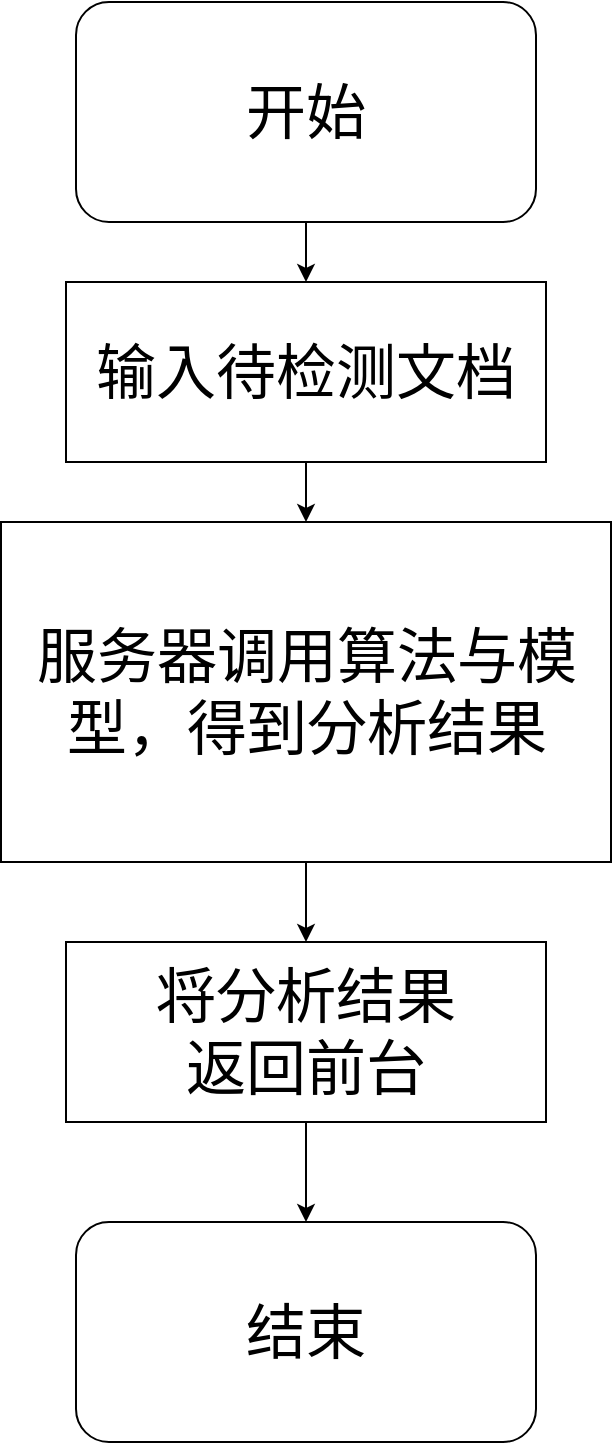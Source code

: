 <mxfile version="14.6.1" type="github">
  <diagram id="pW0wESfbeyjECwN5Dejr" name="Page-1">
    <mxGraphModel dx="1673" dy="896" grid="1" gridSize="10" guides="1" tooltips="1" connect="1" arrows="1" fold="1" page="1" pageScale="1" pageWidth="2339" pageHeight="3300" math="0" shadow="0">
      <root>
        <mxCell id="0" />
        <mxCell id="1" parent="0" />
        <mxCell id="c25PwSP02AAytldhQlsb-1" value="&lt;font style=&quot;font-size: 30px&quot;&gt;开始&lt;/font&gt;" style="rounded=1;whiteSpace=wrap;html=1;" vertex="1" parent="1">
          <mxGeometry x="680" y="550" width="230" height="110" as="geometry" />
        </mxCell>
        <mxCell id="c25PwSP02AAytldhQlsb-2" value="&lt;span style=&quot;font-size: 30px&quot;&gt;输入待检测文档&lt;/span&gt;" style="rounded=0;whiteSpace=wrap;html=1;" vertex="1" parent="1">
          <mxGeometry x="675" y="690" width="240" height="90" as="geometry" />
        </mxCell>
        <mxCell id="c25PwSP02AAytldhQlsb-3" value="&lt;font style=&quot;font-size: 30px&quot;&gt;结束&lt;/font&gt;" style="rounded=1;whiteSpace=wrap;html=1;" vertex="1" parent="1">
          <mxGeometry x="680" y="1160" width="230" height="110" as="geometry" />
        </mxCell>
        <mxCell id="c25PwSP02AAytldhQlsb-4" value="" style="endArrow=classic;html=1;exitX=0.5;exitY=1;exitDx=0;exitDy=0;" edge="1" parent="1" source="c25PwSP02AAytldhQlsb-1" target="c25PwSP02AAytldhQlsb-2">
          <mxGeometry width="50" height="50" relative="1" as="geometry">
            <mxPoint x="490" y="700" as="sourcePoint" />
            <mxPoint x="540" y="650" as="targetPoint" />
          </mxGeometry>
        </mxCell>
        <mxCell id="c25PwSP02AAytldhQlsb-5" value="&lt;span style=&quot;font-size: 30px&quot;&gt;服务器调用算法与模型，得到分析结果&lt;/span&gt;" style="rounded=0;whiteSpace=wrap;html=1;" vertex="1" parent="1">
          <mxGeometry x="642.5" y="810" width="305" height="170" as="geometry" />
        </mxCell>
        <mxCell id="c25PwSP02AAytldhQlsb-6" value="&lt;span style=&quot;font-size: 30px&quot;&gt;将分析结果&lt;br&gt;返回前台&lt;/span&gt;" style="rounded=0;whiteSpace=wrap;html=1;" vertex="1" parent="1">
          <mxGeometry x="675" y="1020" width="240" height="90" as="geometry" />
        </mxCell>
        <mxCell id="c25PwSP02AAytldhQlsb-7" value="" style="endArrow=classic;html=1;entryX=0.5;entryY=0;entryDx=0;entryDy=0;exitX=0.5;exitY=1;exitDx=0;exitDy=0;" edge="1" parent="1" source="c25PwSP02AAytldhQlsb-2" target="c25PwSP02AAytldhQlsb-5">
          <mxGeometry width="50" height="50" relative="1" as="geometry">
            <mxPoint x="480" y="880" as="sourcePoint" />
            <mxPoint x="530" y="830" as="targetPoint" />
          </mxGeometry>
        </mxCell>
        <mxCell id="c25PwSP02AAytldhQlsb-8" value="" style="endArrow=classic;html=1;entryX=0.5;entryY=0;entryDx=0;entryDy=0;" edge="1" parent="1" source="c25PwSP02AAytldhQlsb-5" target="c25PwSP02AAytldhQlsb-6">
          <mxGeometry width="50" height="50" relative="1" as="geometry">
            <mxPoint x="500" y="1090" as="sourcePoint" />
            <mxPoint x="550" y="1040" as="targetPoint" />
          </mxGeometry>
        </mxCell>
        <mxCell id="c25PwSP02AAytldhQlsb-9" value="" style="endArrow=classic;html=1;exitX=0.5;exitY=1;exitDx=0;exitDy=0;entryX=0.5;entryY=0;entryDx=0;entryDy=0;" edge="1" parent="1" source="c25PwSP02AAytldhQlsb-6" target="c25PwSP02AAytldhQlsb-3">
          <mxGeometry width="50" height="50" relative="1" as="geometry">
            <mxPoint x="490" y="1120" as="sourcePoint" />
            <mxPoint x="540" y="1070" as="targetPoint" />
          </mxGeometry>
        </mxCell>
      </root>
    </mxGraphModel>
  </diagram>
</mxfile>
